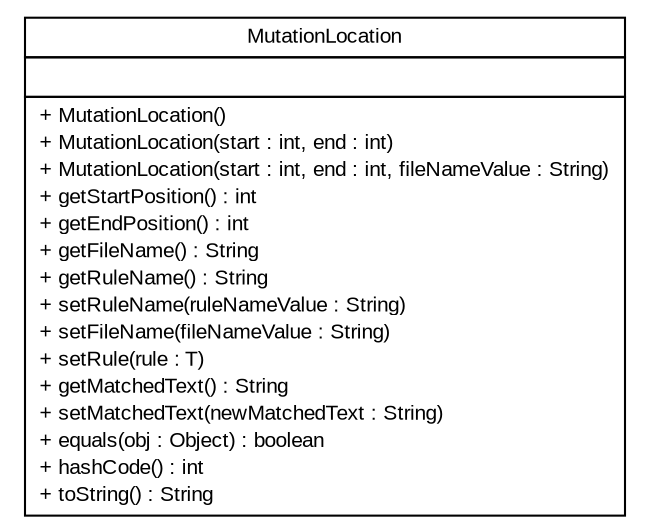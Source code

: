 #!/usr/local/bin/dot
#
# Class diagram 
# Generated by UMLGraph version R5_6 (http://www.umlgraph.org/)
#

digraph G {
	edge [fontname="arial",fontsize=10,labelfontname="arial",labelfontsize=10];
	node [fontname="arial",fontsize=10,shape=plaintext];
	nodesep=0.25;
	ranksep=0.5;
	// com.github.mkolisnyk.muto.data.MutationLocation
	c0 [label=<<table title="com.github.mkolisnyk.muto.data.MutationLocation" border="0" cellborder="1" cellspacing="0" cellpadding="2" port="p" href="./MutationLocation.html">
		<tr><td><table border="0" cellspacing="0" cellpadding="1">
<tr><td align="center" balign="center"> MutationLocation </td></tr>
		</table></td></tr>
		<tr><td><table border="0" cellspacing="0" cellpadding="1">
<tr><td align="left" balign="left">  </td></tr>
		</table></td></tr>
		<tr><td><table border="0" cellspacing="0" cellpadding="1">
<tr><td align="left" balign="left"> + MutationLocation() </td></tr>
<tr><td align="left" balign="left"> + MutationLocation(start : int, end : int) </td></tr>
<tr><td align="left" balign="left"> + MutationLocation(start : int, end : int, fileNameValue : String) </td></tr>
<tr><td align="left" balign="left"> + getStartPosition() : int </td></tr>
<tr><td align="left" balign="left"> + getEndPosition() : int </td></tr>
<tr><td align="left" balign="left"> + getFileName() : String </td></tr>
<tr><td align="left" balign="left"> + getRuleName() : String </td></tr>
<tr><td align="left" balign="left"> + setRuleName(ruleNameValue : String) </td></tr>
<tr><td align="left" balign="left"> + setFileName(fileNameValue : String) </td></tr>
<tr><td align="left" balign="left"> + setRule(rule : T) </td></tr>
<tr><td align="left" balign="left"> + getMatchedText() : String </td></tr>
<tr><td align="left" balign="left"> + setMatchedText(newMatchedText : String) </td></tr>
<tr><td align="left" balign="left"> + equals(obj : Object) : boolean </td></tr>
<tr><td align="left" balign="left"> + hashCode() : int </td></tr>
<tr><td align="left" balign="left"> + toString() : String </td></tr>
		</table></td></tr>
		</table>>, URL="./MutationLocation.html", fontname="arial", fontcolor="black", fontsize=10.0];
}

